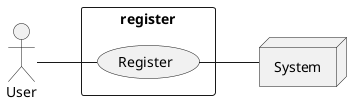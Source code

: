 @startuml uc_register

actor User
node System

left to right direction

rectangle register{
  usecase Register

  User -- Register
  Register -- System
}

@enduml